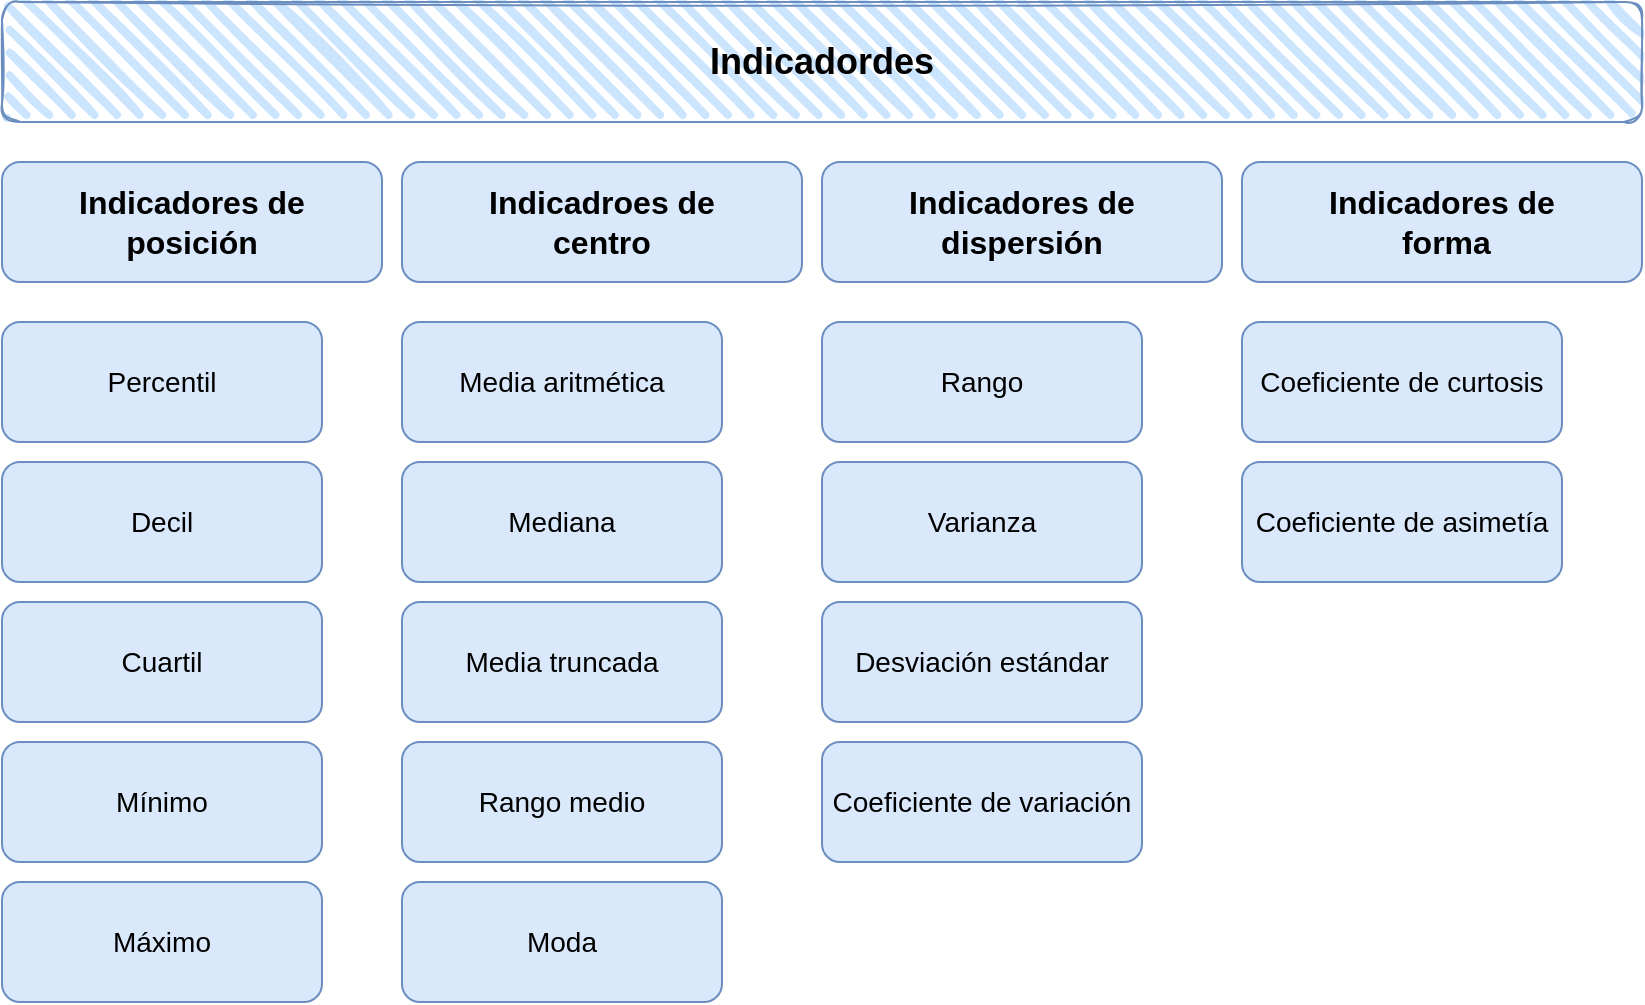 <mxfile version="13.0.3" type="device"><diagram id="8r-CwSQeZuQ_9aQS_PUg" name="Page-1"><mxGraphModel dx="1422" dy="843" grid="1" gridSize="10" guides="1" tooltips="1" connect="1" arrows="1" fold="1" page="1" pageScale="1" pageWidth="827" pageHeight="1169" math="0" shadow="0" extFonts="Barlow SemiCondensed^https://fonts.google.com/specimen/Barlow+Semi+Condensed"><root><mxCell id="0"/><mxCell id="1" parent="0"/><mxCell id="H6MkFIq0BZWcXLrdZUJQ-1" value="&lt;span style=&quot;font-size: 18px;&quot;&gt;Indicadordes&lt;/span&gt;" style="rounded=1;whiteSpace=wrap;html=1;strokeWidth=1;fillWeight=4;hachureGap=8;hachureAngle=45;fillColor=#CCE5FF;sketch=1;fontFamily=Helvetica;fontSource=https%3A%2F%2Ffonts.googleapis.com%2Fcss%3Ffamily%3DComing%2BSoon;fontSize=18;strokeColor=#6c8ebf;fontStyle=1" parent="1" vertex="1"><mxGeometry width="820" height="60" as="geometry"/></mxCell><mxCell id="H6MkFIq0BZWcXLrdZUJQ-3" value="Indicadores de &lt;br&gt;posición" style="rounded=1;whiteSpace=wrap;html=1;fontSize=16;fillColor=#dae8fc;strokeColor=#6c8ebf;strokeWidth=1;fontStyle=1" parent="1" vertex="1"><mxGeometry y="80" width="190" height="60" as="geometry"/></mxCell><mxCell id="H6MkFIq0BZWcXLrdZUJQ-4" value="Indicadroes de &lt;br style=&quot;font-size: 16px;&quot;&gt;centro" style="rounded=1;whiteSpace=wrap;html=1;fontSize=16;fillColor=#dae8fc;strokeWidth=1;strokeColor=#6c8ebf;fontStyle=1" parent="1" vertex="1"><mxGeometry x="200" y="80" width="200" height="60" as="geometry"/></mxCell><mxCell id="H6MkFIq0BZWcXLrdZUJQ-5" value="Indicadores de dispersión" style="rounded=1;whiteSpace=wrap;html=1;fontSize=16;fillColor=#dae8fc;strokeColor=#6c8ebf;strokeWidth=1;fontStyle=1" parent="1" vertex="1"><mxGeometry x="410" y="80" width="200" height="60" as="geometry"/></mxCell><mxCell id="H6MkFIq0BZWcXLrdZUJQ-6" value="Indicadores de&lt;br style=&quot;font-size: 16px;&quot;&gt;&amp;nbsp;forma" style="rounded=1;whiteSpace=wrap;html=1;fontSize=16;fillColor=#dae8fc;strokeWidth=1;strokeColor=#6c8ebf;fontStyle=1" parent="1" vertex="1"><mxGeometry x="620" y="80" width="200" height="60" as="geometry"/></mxCell><mxCell id="H6MkFIq0BZWcXLrdZUJQ-10" value="Coeficiente de variación" style="rounded=1;whiteSpace=wrap;html=1;fontSize=14;fillColor=#dae8fc;strokeColor=#6c8ebf;strokeWidth=1;" parent="1" vertex="1"><mxGeometry x="410" y="370" width="160" height="60" as="geometry"/></mxCell><mxCell id="H6MkFIq0BZWcXLrdZUJQ-11" value="Desviación estándar" style="rounded=1;whiteSpace=wrap;html=1;fontSize=14;fillColor=#dae8fc;strokeColor=#6c8ebf;strokeWidth=1;" parent="1" vertex="1"><mxGeometry x="410" y="300" width="160" height="60" as="geometry"/></mxCell><mxCell id="H6MkFIq0BZWcXLrdZUJQ-12" value="Varianza" style="rounded=1;whiteSpace=wrap;html=1;fontSize=14;fillColor=#dae8fc;strokeColor=#6c8ebf;strokeWidth=1;" parent="1" vertex="1"><mxGeometry x="410" y="230" width="160" height="60" as="geometry"/></mxCell><mxCell id="H6MkFIq0BZWcXLrdZUJQ-13" value="Rango" style="rounded=1;whiteSpace=wrap;html=1;fontSize=14;fillColor=#dae8fc;strokeColor=#6c8ebf;strokeWidth=1;" parent="1" vertex="1"><mxGeometry x="410" y="160" width="160" height="60" as="geometry"/></mxCell><mxCell id="H6MkFIq0BZWcXLrdZUJQ-14" value="Coeficiente de asimetía" style="rounded=1;whiteSpace=wrap;html=1;fontSize=14;fillColor=#dae8fc;strokeWidth=1;strokeColor=#6c8ebf;" parent="1" vertex="1"><mxGeometry x="620" y="230" width="160" height="60" as="geometry"/></mxCell><mxCell id="H6MkFIq0BZWcXLrdZUJQ-15" value="Coeficiente de curtosis" style="rounded=1;whiteSpace=wrap;html=1;fontSize=14;fillColor=#dae8fc;strokeWidth=1;strokeColor=#6c8ebf;" parent="1" vertex="1"><mxGeometry x="620" y="160" width="160" height="60" as="geometry"/></mxCell><mxCell id="H6MkFIq0BZWcXLrdZUJQ-16" value="Mediana" style="rounded=1;whiteSpace=wrap;html=1;fontSize=14;fillColor=#dae8fc;strokeWidth=1;strokeColor=#6c8ebf;" parent="1" vertex="1"><mxGeometry x="200" y="230" width="160" height="60" as="geometry"/></mxCell><mxCell id="H6MkFIq0BZWcXLrdZUJQ-17" value="Máximo" style="rounded=1;whiteSpace=wrap;html=1;fontSize=14;fillColor=#dae8fc;strokeColor=#6c8ebf;strokeWidth=1;" parent="1" vertex="1"><mxGeometry y="440" width="160" height="60" as="geometry"/></mxCell><mxCell id="H6MkFIq0BZWcXLrdZUJQ-18" value="Mínimo" style="rounded=1;whiteSpace=wrap;html=1;fontSize=14;fillColor=#dae8fc;strokeColor=#6c8ebf;strokeWidth=1;" parent="1" vertex="1"><mxGeometry y="370" width="160" height="60" as="geometry"/></mxCell><mxCell id="H6MkFIq0BZWcXLrdZUJQ-19" value="Cuartil" style="rounded=1;whiteSpace=wrap;html=1;fontSize=14;fillColor=#dae8fc;strokeColor=#6c8ebf;strokeWidth=1;" parent="1" vertex="1"><mxGeometry y="300" width="160" height="60" as="geometry"/></mxCell><mxCell id="H6MkFIq0BZWcXLrdZUJQ-20" value="Decil" style="rounded=1;whiteSpace=wrap;html=1;fontSize=14;fillColor=#dae8fc;strokeColor=#6c8ebf;strokeWidth=1;" parent="1" vertex="1"><mxGeometry y="230" width="160" height="60" as="geometry"/></mxCell><mxCell id="H6MkFIq0BZWcXLrdZUJQ-21" value="Percentil" style="rounded=1;whiteSpace=wrap;html=1;fontSize=14;fillColor=#dae8fc;strokeColor=#6c8ebf;strokeWidth=1;" parent="1" vertex="1"><mxGeometry y="160" width="160" height="60" as="geometry"/></mxCell><mxCell id="H6MkFIq0BZWcXLrdZUJQ-22" value="Media aritmética" style="rounded=1;whiteSpace=wrap;html=1;fontSize=14;fillColor=#dae8fc;strokeWidth=1;strokeColor=#6c8ebf;" parent="1" vertex="1"><mxGeometry x="200" y="160" width="160" height="60" as="geometry"/></mxCell><mxCell id="H6MkFIq0BZWcXLrdZUJQ-23" value="Media truncada" style="rounded=1;whiteSpace=wrap;html=1;fontSize=14;fillColor=#dae8fc;strokeWidth=1;strokeColor=#6c8ebf;" parent="1" vertex="1"><mxGeometry x="200" y="300" width="160" height="60" as="geometry"/></mxCell><mxCell id="H6MkFIq0BZWcXLrdZUJQ-24" value="Rango medio" style="rounded=1;whiteSpace=wrap;html=1;fontSize=14;fillColor=#dae8fc;strokeWidth=1;strokeColor=#6c8ebf;" parent="1" vertex="1"><mxGeometry x="200" y="370" width="160" height="60" as="geometry"/></mxCell><mxCell id="H6MkFIq0BZWcXLrdZUJQ-25" value="Moda" style="rounded=1;whiteSpace=wrap;html=1;fontSize=14;fillColor=#dae8fc;strokeWidth=1;strokeColor=#6c8ebf;" parent="1" vertex="1"><mxGeometry x="200" y="440" width="160" height="60" as="geometry"/></mxCell></root></mxGraphModel></diagram></mxfile>